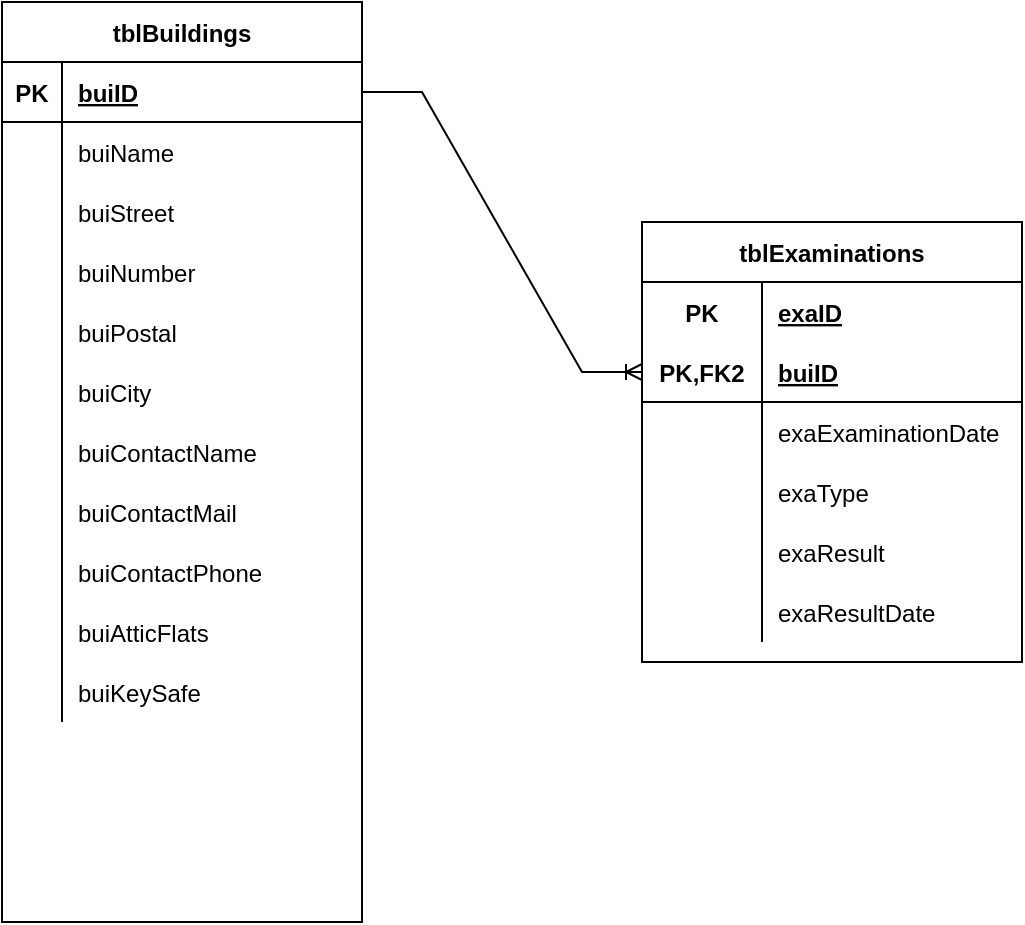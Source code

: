<mxfile version="16.4.11" type="github">
  <diagram id="t6zeuq-NGq2-c0IJc61N" name="Page-1">
    <mxGraphModel dx="2942" dy="1112" grid="1" gridSize="10" guides="1" tooltips="1" connect="1" arrows="1" fold="1" page="1" pageScale="1" pageWidth="827" pageHeight="1169" math="0" shadow="0">
      <root>
        <mxCell id="0" />
        <mxCell id="1" parent="0" />
        <mxCell id="rm3vWhqr4WqMOCRdiMF_-1" value="tblBuildings" style="shape=table;startSize=30;container=1;collapsible=1;childLayout=tableLayout;fixedRows=1;rowLines=0;fontStyle=1;align=center;resizeLast=1;" parent="1" vertex="1">
          <mxGeometry x="40" y="280" width="180" height="460" as="geometry" />
        </mxCell>
        <mxCell id="rm3vWhqr4WqMOCRdiMF_-2" value="" style="shape=tableRow;horizontal=0;startSize=0;swimlaneHead=0;swimlaneBody=0;fillColor=none;collapsible=0;dropTarget=0;points=[[0,0.5],[1,0.5]];portConstraint=eastwest;top=0;left=0;right=0;bottom=1;" parent="rm3vWhqr4WqMOCRdiMF_-1" vertex="1">
          <mxGeometry y="30" width="180" height="30" as="geometry" />
        </mxCell>
        <mxCell id="rm3vWhqr4WqMOCRdiMF_-3" value="PK" style="shape=partialRectangle;connectable=0;fillColor=none;top=0;left=0;bottom=0;right=0;fontStyle=1;overflow=hidden;" parent="rm3vWhqr4WqMOCRdiMF_-2" vertex="1">
          <mxGeometry width="30" height="30" as="geometry">
            <mxRectangle width="30" height="30" as="alternateBounds" />
          </mxGeometry>
        </mxCell>
        <mxCell id="rm3vWhqr4WqMOCRdiMF_-4" value="buiID" style="shape=partialRectangle;connectable=0;fillColor=none;top=0;left=0;bottom=0;right=0;align=left;spacingLeft=6;fontStyle=5;overflow=hidden;" parent="rm3vWhqr4WqMOCRdiMF_-2" vertex="1">
          <mxGeometry x="30" width="150" height="30" as="geometry">
            <mxRectangle width="150" height="30" as="alternateBounds" />
          </mxGeometry>
        </mxCell>
        <mxCell id="rm3vWhqr4WqMOCRdiMF_-5" value="" style="shape=tableRow;horizontal=0;startSize=0;swimlaneHead=0;swimlaneBody=0;fillColor=none;collapsible=0;dropTarget=0;points=[[0,0.5],[1,0.5]];portConstraint=eastwest;top=0;left=0;right=0;bottom=0;" parent="rm3vWhqr4WqMOCRdiMF_-1" vertex="1">
          <mxGeometry y="60" width="180" height="30" as="geometry" />
        </mxCell>
        <mxCell id="rm3vWhqr4WqMOCRdiMF_-6" value="" style="shape=partialRectangle;connectable=0;fillColor=none;top=0;left=0;bottom=0;right=0;editable=1;overflow=hidden;" parent="rm3vWhqr4WqMOCRdiMF_-5" vertex="1">
          <mxGeometry width="30" height="30" as="geometry">
            <mxRectangle width="30" height="30" as="alternateBounds" />
          </mxGeometry>
        </mxCell>
        <mxCell id="rm3vWhqr4WqMOCRdiMF_-7" value="buiName" style="shape=partialRectangle;connectable=0;fillColor=none;top=0;left=0;bottom=0;right=0;align=left;spacingLeft=6;overflow=hidden;" parent="rm3vWhqr4WqMOCRdiMF_-5" vertex="1">
          <mxGeometry x="30" width="150" height="30" as="geometry">
            <mxRectangle width="150" height="30" as="alternateBounds" />
          </mxGeometry>
        </mxCell>
        <mxCell id="rm3vWhqr4WqMOCRdiMF_-8" value="" style="shape=tableRow;horizontal=0;startSize=0;swimlaneHead=0;swimlaneBody=0;fillColor=none;collapsible=0;dropTarget=0;points=[[0,0.5],[1,0.5]];portConstraint=eastwest;top=0;left=0;right=0;bottom=0;" parent="rm3vWhqr4WqMOCRdiMF_-1" vertex="1">
          <mxGeometry y="90" width="180" height="30" as="geometry" />
        </mxCell>
        <mxCell id="rm3vWhqr4WqMOCRdiMF_-9" value="" style="shape=partialRectangle;connectable=0;fillColor=none;top=0;left=0;bottom=0;right=0;editable=1;overflow=hidden;" parent="rm3vWhqr4WqMOCRdiMF_-8" vertex="1">
          <mxGeometry width="30" height="30" as="geometry">
            <mxRectangle width="30" height="30" as="alternateBounds" />
          </mxGeometry>
        </mxCell>
        <mxCell id="rm3vWhqr4WqMOCRdiMF_-10" value="buiStreet" style="shape=partialRectangle;connectable=0;fillColor=none;top=0;left=0;bottom=0;right=0;align=left;spacingLeft=6;overflow=hidden;" parent="rm3vWhqr4WqMOCRdiMF_-8" vertex="1">
          <mxGeometry x="30" width="150" height="30" as="geometry">
            <mxRectangle width="150" height="30" as="alternateBounds" />
          </mxGeometry>
        </mxCell>
        <mxCell id="rm3vWhqr4WqMOCRdiMF_-11" value="" style="shape=tableRow;horizontal=0;startSize=0;swimlaneHead=0;swimlaneBody=0;fillColor=none;collapsible=0;dropTarget=0;points=[[0,0.5],[1,0.5]];portConstraint=eastwest;top=0;left=0;right=0;bottom=0;" parent="rm3vWhqr4WqMOCRdiMF_-1" vertex="1">
          <mxGeometry y="120" width="180" height="30" as="geometry" />
        </mxCell>
        <mxCell id="rm3vWhqr4WqMOCRdiMF_-12" value="" style="shape=partialRectangle;connectable=0;fillColor=none;top=0;left=0;bottom=0;right=0;editable=1;overflow=hidden;" parent="rm3vWhqr4WqMOCRdiMF_-11" vertex="1">
          <mxGeometry width="30" height="30" as="geometry">
            <mxRectangle width="30" height="30" as="alternateBounds" />
          </mxGeometry>
        </mxCell>
        <mxCell id="rm3vWhqr4WqMOCRdiMF_-13" value="buiNumber" style="shape=partialRectangle;connectable=0;fillColor=none;top=0;left=0;bottom=0;right=0;align=left;spacingLeft=6;overflow=hidden;" parent="rm3vWhqr4WqMOCRdiMF_-11" vertex="1">
          <mxGeometry x="30" width="150" height="30" as="geometry">
            <mxRectangle width="150" height="30" as="alternateBounds" />
          </mxGeometry>
        </mxCell>
        <mxCell id="rm3vWhqr4WqMOCRdiMF_-14" value="" style="shape=tableRow;horizontal=0;startSize=0;swimlaneHead=0;swimlaneBody=0;fillColor=none;collapsible=0;dropTarget=0;points=[[0,0.5],[1,0.5]];portConstraint=eastwest;top=0;left=0;right=0;bottom=0;" parent="rm3vWhqr4WqMOCRdiMF_-1" vertex="1">
          <mxGeometry y="150" width="180" height="30" as="geometry" />
        </mxCell>
        <mxCell id="rm3vWhqr4WqMOCRdiMF_-15" value="" style="shape=partialRectangle;connectable=0;fillColor=none;top=0;left=0;bottom=0;right=0;editable=1;overflow=hidden;" parent="rm3vWhqr4WqMOCRdiMF_-14" vertex="1">
          <mxGeometry width="30" height="30" as="geometry">
            <mxRectangle width="30" height="30" as="alternateBounds" />
          </mxGeometry>
        </mxCell>
        <mxCell id="rm3vWhqr4WqMOCRdiMF_-16" value="buiPostal" style="shape=partialRectangle;connectable=0;fillColor=none;top=0;left=0;bottom=0;right=0;align=left;spacingLeft=6;overflow=hidden;" parent="rm3vWhqr4WqMOCRdiMF_-14" vertex="1">
          <mxGeometry x="30" width="150" height="30" as="geometry">
            <mxRectangle width="150" height="30" as="alternateBounds" />
          </mxGeometry>
        </mxCell>
        <mxCell id="rm3vWhqr4WqMOCRdiMF_-17" value="" style="shape=tableRow;horizontal=0;startSize=0;swimlaneHead=0;swimlaneBody=0;fillColor=none;collapsible=0;dropTarget=0;points=[[0,0.5],[1,0.5]];portConstraint=eastwest;top=0;left=0;right=0;bottom=0;" parent="rm3vWhqr4WqMOCRdiMF_-1" vertex="1">
          <mxGeometry y="180" width="180" height="30" as="geometry" />
        </mxCell>
        <mxCell id="rm3vWhqr4WqMOCRdiMF_-18" value="" style="shape=partialRectangle;connectable=0;fillColor=none;top=0;left=0;bottom=0;right=0;editable=1;overflow=hidden;" parent="rm3vWhqr4WqMOCRdiMF_-17" vertex="1">
          <mxGeometry width="30" height="30" as="geometry">
            <mxRectangle width="30" height="30" as="alternateBounds" />
          </mxGeometry>
        </mxCell>
        <mxCell id="rm3vWhqr4WqMOCRdiMF_-19" value="buiCity" style="shape=partialRectangle;connectable=0;fillColor=none;top=0;left=0;bottom=0;right=0;align=left;spacingLeft=6;overflow=hidden;" parent="rm3vWhqr4WqMOCRdiMF_-17" vertex="1">
          <mxGeometry x="30" width="150" height="30" as="geometry">
            <mxRectangle width="150" height="30" as="alternateBounds" />
          </mxGeometry>
        </mxCell>
        <mxCell id="rm3vWhqr4WqMOCRdiMF_-39" value="" style="shape=tableRow;horizontal=0;startSize=0;swimlaneHead=0;swimlaneBody=0;fillColor=none;collapsible=0;dropTarget=0;points=[[0,0.5],[1,0.5]];portConstraint=eastwest;top=0;left=0;right=0;bottom=0;" parent="rm3vWhqr4WqMOCRdiMF_-1" vertex="1">
          <mxGeometry y="210" width="180" height="30" as="geometry" />
        </mxCell>
        <mxCell id="rm3vWhqr4WqMOCRdiMF_-40" value="" style="shape=partialRectangle;connectable=0;fillColor=none;top=0;left=0;bottom=0;right=0;editable=1;overflow=hidden;" parent="rm3vWhqr4WqMOCRdiMF_-39" vertex="1">
          <mxGeometry width="30" height="30" as="geometry">
            <mxRectangle width="30" height="30" as="alternateBounds" />
          </mxGeometry>
        </mxCell>
        <mxCell id="rm3vWhqr4WqMOCRdiMF_-41" value="buiContactName" style="shape=partialRectangle;connectable=0;fillColor=none;top=0;left=0;bottom=0;right=0;align=left;spacingLeft=6;overflow=hidden;" parent="rm3vWhqr4WqMOCRdiMF_-39" vertex="1">
          <mxGeometry x="30" width="150" height="30" as="geometry">
            <mxRectangle width="150" height="30" as="alternateBounds" />
          </mxGeometry>
        </mxCell>
        <mxCell id="rm3vWhqr4WqMOCRdiMF_-64" value="" style="shape=tableRow;horizontal=0;startSize=0;swimlaneHead=0;swimlaneBody=0;fillColor=none;collapsible=0;dropTarget=0;points=[[0,0.5],[1,0.5]];portConstraint=eastwest;top=0;left=0;right=0;bottom=0;" parent="rm3vWhqr4WqMOCRdiMF_-1" vertex="1">
          <mxGeometry y="240" width="180" height="30" as="geometry" />
        </mxCell>
        <mxCell id="rm3vWhqr4WqMOCRdiMF_-65" value="" style="shape=partialRectangle;connectable=0;fillColor=none;top=0;left=0;bottom=0;right=0;editable=1;overflow=hidden;" parent="rm3vWhqr4WqMOCRdiMF_-64" vertex="1">
          <mxGeometry width="30" height="30" as="geometry">
            <mxRectangle width="30" height="30" as="alternateBounds" />
          </mxGeometry>
        </mxCell>
        <mxCell id="rm3vWhqr4WqMOCRdiMF_-66" value="buiContactMail" style="shape=partialRectangle;connectable=0;fillColor=none;top=0;left=0;bottom=0;right=0;align=left;spacingLeft=6;overflow=hidden;" parent="rm3vWhqr4WqMOCRdiMF_-64" vertex="1">
          <mxGeometry x="30" width="150" height="30" as="geometry">
            <mxRectangle width="150" height="30" as="alternateBounds" />
          </mxGeometry>
        </mxCell>
        <mxCell id="rm3vWhqr4WqMOCRdiMF_-67" value="" style="shape=tableRow;horizontal=0;startSize=0;swimlaneHead=0;swimlaneBody=0;fillColor=none;collapsible=0;dropTarget=0;points=[[0,0.5],[1,0.5]];portConstraint=eastwest;top=0;left=0;right=0;bottom=0;" parent="rm3vWhqr4WqMOCRdiMF_-1" vertex="1">
          <mxGeometry y="270" width="180" height="30" as="geometry" />
        </mxCell>
        <mxCell id="rm3vWhqr4WqMOCRdiMF_-68" value="" style="shape=partialRectangle;connectable=0;fillColor=none;top=0;left=0;bottom=0;right=0;editable=1;overflow=hidden;" parent="rm3vWhqr4WqMOCRdiMF_-67" vertex="1">
          <mxGeometry width="30" height="30" as="geometry">
            <mxRectangle width="30" height="30" as="alternateBounds" />
          </mxGeometry>
        </mxCell>
        <mxCell id="rm3vWhqr4WqMOCRdiMF_-69" value="buiContactPhone" style="shape=partialRectangle;connectable=0;fillColor=none;top=0;left=0;bottom=0;right=0;align=left;spacingLeft=6;overflow=hidden;" parent="rm3vWhqr4WqMOCRdiMF_-67" vertex="1">
          <mxGeometry x="30" width="150" height="30" as="geometry">
            <mxRectangle width="150" height="30" as="alternateBounds" />
          </mxGeometry>
        </mxCell>
        <mxCell id="rm3vWhqr4WqMOCRdiMF_-70" value="" style="shape=tableRow;horizontal=0;startSize=0;swimlaneHead=0;swimlaneBody=0;fillColor=none;collapsible=0;dropTarget=0;points=[[0,0.5],[1,0.5]];portConstraint=eastwest;top=0;left=0;right=0;bottom=0;" parent="rm3vWhqr4WqMOCRdiMF_-1" vertex="1">
          <mxGeometry y="300" width="180" height="30" as="geometry" />
        </mxCell>
        <mxCell id="rm3vWhqr4WqMOCRdiMF_-71" value="" style="shape=partialRectangle;connectable=0;fillColor=none;top=0;left=0;bottom=0;right=0;editable=1;overflow=hidden;" parent="rm3vWhqr4WqMOCRdiMF_-70" vertex="1">
          <mxGeometry width="30" height="30" as="geometry">
            <mxRectangle width="30" height="30" as="alternateBounds" />
          </mxGeometry>
        </mxCell>
        <mxCell id="rm3vWhqr4WqMOCRdiMF_-72" value="buiAtticFlats" style="shape=partialRectangle;connectable=0;fillColor=none;top=0;left=0;bottom=0;right=0;align=left;spacingLeft=6;overflow=hidden;" parent="rm3vWhqr4WqMOCRdiMF_-70" vertex="1">
          <mxGeometry x="30" width="150" height="30" as="geometry">
            <mxRectangle width="150" height="30" as="alternateBounds" />
          </mxGeometry>
        </mxCell>
        <mxCell id="rm3vWhqr4WqMOCRdiMF_-121" value="" style="shape=tableRow;horizontal=0;startSize=0;swimlaneHead=0;swimlaneBody=0;fillColor=none;collapsible=0;dropTarget=0;points=[[0,0.5],[1,0.5]];portConstraint=eastwest;top=0;left=0;right=0;bottom=0;" parent="rm3vWhqr4WqMOCRdiMF_-1" vertex="1">
          <mxGeometry y="330" width="180" height="30" as="geometry" />
        </mxCell>
        <mxCell id="rm3vWhqr4WqMOCRdiMF_-122" value="" style="shape=partialRectangle;connectable=0;fillColor=none;top=0;left=0;bottom=0;right=0;editable=1;overflow=hidden;" parent="rm3vWhqr4WqMOCRdiMF_-121" vertex="1">
          <mxGeometry width="30" height="30" as="geometry">
            <mxRectangle width="30" height="30" as="alternateBounds" />
          </mxGeometry>
        </mxCell>
        <mxCell id="rm3vWhqr4WqMOCRdiMF_-123" value="buiKeySafe" style="shape=partialRectangle;connectable=0;fillColor=none;top=0;left=0;bottom=0;right=0;align=left;spacingLeft=6;overflow=hidden;" parent="rm3vWhqr4WqMOCRdiMF_-121" vertex="1">
          <mxGeometry x="30" width="150" height="30" as="geometry">
            <mxRectangle width="150" height="30" as="alternateBounds" />
          </mxGeometry>
        </mxCell>
        <mxCell id="rm3vWhqr4WqMOCRdiMF_-137" value="tblExaminations" style="shape=table;startSize=30;container=1;collapsible=1;childLayout=tableLayout;fixedRows=1;rowLines=0;fontStyle=1;align=center;resizeLast=1;" parent="1" vertex="1">
          <mxGeometry x="360" y="390" width="190" height="220" as="geometry" />
        </mxCell>
        <mxCell id="rm3vWhqr4WqMOCRdiMF_-138" value="" style="shape=tableRow;horizontal=0;startSize=0;swimlaneHead=0;swimlaneBody=0;fillColor=none;collapsible=0;dropTarget=0;points=[[0,0.5],[1,0.5]];portConstraint=eastwest;top=0;left=0;right=0;bottom=0;" parent="rm3vWhqr4WqMOCRdiMF_-137" vertex="1">
          <mxGeometry y="30" width="190" height="30" as="geometry" />
        </mxCell>
        <mxCell id="rm3vWhqr4WqMOCRdiMF_-139" value="PK" style="shape=partialRectangle;connectable=0;fillColor=none;top=0;left=0;bottom=0;right=0;fontStyle=1;overflow=hidden;" parent="rm3vWhqr4WqMOCRdiMF_-138" vertex="1">
          <mxGeometry width="60" height="30" as="geometry">
            <mxRectangle width="60" height="30" as="alternateBounds" />
          </mxGeometry>
        </mxCell>
        <mxCell id="rm3vWhqr4WqMOCRdiMF_-140" value="exaID" style="shape=partialRectangle;connectable=0;fillColor=none;top=0;left=0;bottom=0;right=0;align=left;spacingLeft=6;fontStyle=5;overflow=hidden;" parent="rm3vWhqr4WqMOCRdiMF_-138" vertex="1">
          <mxGeometry x="60" width="130" height="30" as="geometry">
            <mxRectangle width="130" height="30" as="alternateBounds" />
          </mxGeometry>
        </mxCell>
        <mxCell id="rm3vWhqr4WqMOCRdiMF_-141" value="" style="shape=tableRow;horizontal=0;startSize=0;swimlaneHead=0;swimlaneBody=0;fillColor=none;collapsible=0;dropTarget=0;points=[[0,0.5],[1,0.5]];portConstraint=eastwest;top=0;left=0;right=0;bottom=1;" parent="rm3vWhqr4WqMOCRdiMF_-137" vertex="1">
          <mxGeometry y="60" width="190" height="30" as="geometry" />
        </mxCell>
        <mxCell id="rm3vWhqr4WqMOCRdiMF_-142" value="PK,FK2" style="shape=partialRectangle;connectable=0;fillColor=none;top=0;left=0;bottom=0;right=0;fontStyle=1;overflow=hidden;" parent="rm3vWhqr4WqMOCRdiMF_-141" vertex="1">
          <mxGeometry width="60" height="30" as="geometry">
            <mxRectangle width="60" height="30" as="alternateBounds" />
          </mxGeometry>
        </mxCell>
        <mxCell id="rm3vWhqr4WqMOCRdiMF_-143" value="buiID" style="shape=partialRectangle;connectable=0;fillColor=none;top=0;left=0;bottom=0;right=0;align=left;spacingLeft=6;fontStyle=5;overflow=hidden;" parent="rm3vWhqr4WqMOCRdiMF_-141" vertex="1">
          <mxGeometry x="60" width="130" height="30" as="geometry">
            <mxRectangle width="130" height="30" as="alternateBounds" />
          </mxGeometry>
        </mxCell>
        <mxCell id="rm3vWhqr4WqMOCRdiMF_-144" value="" style="shape=tableRow;horizontal=0;startSize=0;swimlaneHead=0;swimlaneBody=0;fillColor=none;collapsible=0;dropTarget=0;points=[[0,0.5],[1,0.5]];portConstraint=eastwest;top=0;left=0;right=0;bottom=0;" parent="rm3vWhqr4WqMOCRdiMF_-137" vertex="1">
          <mxGeometry y="90" width="190" height="30" as="geometry" />
        </mxCell>
        <mxCell id="rm3vWhqr4WqMOCRdiMF_-145" value="" style="shape=partialRectangle;connectable=0;fillColor=none;top=0;left=0;bottom=0;right=0;editable=1;overflow=hidden;" parent="rm3vWhqr4WqMOCRdiMF_-144" vertex="1">
          <mxGeometry width="60" height="30" as="geometry">
            <mxRectangle width="60" height="30" as="alternateBounds" />
          </mxGeometry>
        </mxCell>
        <mxCell id="rm3vWhqr4WqMOCRdiMF_-146" value="exaExaminationDate" style="shape=partialRectangle;connectable=0;fillColor=none;top=0;left=0;bottom=0;right=0;align=left;spacingLeft=6;overflow=hidden;" parent="rm3vWhqr4WqMOCRdiMF_-144" vertex="1">
          <mxGeometry x="60" width="130" height="30" as="geometry">
            <mxRectangle width="130" height="30" as="alternateBounds" />
          </mxGeometry>
        </mxCell>
        <mxCell id="rm3vWhqr4WqMOCRdiMF_-147" value="" style="shape=tableRow;horizontal=0;startSize=0;swimlaneHead=0;swimlaneBody=0;fillColor=none;collapsible=0;dropTarget=0;points=[[0,0.5],[1,0.5]];portConstraint=eastwest;top=0;left=0;right=0;bottom=0;" parent="rm3vWhqr4WqMOCRdiMF_-137" vertex="1">
          <mxGeometry y="120" width="190" height="30" as="geometry" />
        </mxCell>
        <mxCell id="rm3vWhqr4WqMOCRdiMF_-148" value="" style="shape=partialRectangle;connectable=0;fillColor=none;top=0;left=0;bottom=0;right=0;editable=1;overflow=hidden;" parent="rm3vWhqr4WqMOCRdiMF_-147" vertex="1">
          <mxGeometry width="60" height="30" as="geometry">
            <mxRectangle width="60" height="30" as="alternateBounds" />
          </mxGeometry>
        </mxCell>
        <mxCell id="rm3vWhqr4WqMOCRdiMF_-149" value="exaType" style="shape=partialRectangle;connectable=0;fillColor=none;top=0;left=0;bottom=0;right=0;align=left;spacingLeft=6;overflow=hidden;" parent="rm3vWhqr4WqMOCRdiMF_-147" vertex="1">
          <mxGeometry x="60" width="130" height="30" as="geometry">
            <mxRectangle width="130" height="30" as="alternateBounds" />
          </mxGeometry>
        </mxCell>
        <mxCell id="rm3vWhqr4WqMOCRdiMF_-151" value="" style="shape=tableRow;horizontal=0;startSize=0;swimlaneHead=0;swimlaneBody=0;fillColor=none;collapsible=0;dropTarget=0;points=[[0,0.5],[1,0.5]];portConstraint=eastwest;top=0;left=0;right=0;bottom=0;" parent="rm3vWhqr4WqMOCRdiMF_-137" vertex="1">
          <mxGeometry y="150" width="190" height="30" as="geometry" />
        </mxCell>
        <mxCell id="rm3vWhqr4WqMOCRdiMF_-152" value="" style="shape=partialRectangle;connectable=0;fillColor=none;top=0;left=0;bottom=0;right=0;editable=1;overflow=hidden;" parent="rm3vWhqr4WqMOCRdiMF_-151" vertex="1">
          <mxGeometry width="60" height="30" as="geometry">
            <mxRectangle width="60" height="30" as="alternateBounds" />
          </mxGeometry>
        </mxCell>
        <mxCell id="rm3vWhqr4WqMOCRdiMF_-153" value="exaResult" style="shape=partialRectangle;connectable=0;fillColor=none;top=0;left=0;bottom=0;right=0;align=left;spacingLeft=6;overflow=hidden;" parent="rm3vWhqr4WqMOCRdiMF_-151" vertex="1">
          <mxGeometry x="60" width="130" height="30" as="geometry">
            <mxRectangle width="130" height="30" as="alternateBounds" />
          </mxGeometry>
        </mxCell>
        <mxCell id="rm3vWhqr4WqMOCRdiMF_-154" value="" style="shape=tableRow;horizontal=0;startSize=0;swimlaneHead=0;swimlaneBody=0;fillColor=none;collapsible=0;dropTarget=0;points=[[0,0.5],[1,0.5]];portConstraint=eastwest;top=0;left=0;right=0;bottom=0;" parent="rm3vWhqr4WqMOCRdiMF_-137" vertex="1">
          <mxGeometry y="180" width="190" height="30" as="geometry" />
        </mxCell>
        <mxCell id="rm3vWhqr4WqMOCRdiMF_-155" value="" style="shape=partialRectangle;connectable=0;fillColor=none;top=0;left=0;bottom=0;right=0;editable=1;overflow=hidden;" parent="rm3vWhqr4WqMOCRdiMF_-154" vertex="1">
          <mxGeometry width="60" height="30" as="geometry">
            <mxRectangle width="60" height="30" as="alternateBounds" />
          </mxGeometry>
        </mxCell>
        <mxCell id="rm3vWhqr4WqMOCRdiMF_-156" value="exaResultDate" style="shape=partialRectangle;connectable=0;fillColor=none;top=0;left=0;bottom=0;right=0;align=left;spacingLeft=6;overflow=hidden;" parent="rm3vWhqr4WqMOCRdiMF_-154" vertex="1">
          <mxGeometry x="60" width="130" height="30" as="geometry">
            <mxRectangle width="130" height="30" as="alternateBounds" />
          </mxGeometry>
        </mxCell>
        <mxCell id="rm3vWhqr4WqMOCRdiMF_-150" value="" style="edgeStyle=entityRelationEdgeStyle;fontSize=12;html=1;endArrow=ERoneToMany;rounded=0;entryX=0;entryY=0.5;entryDx=0;entryDy=0;" parent="1" source="rm3vWhqr4WqMOCRdiMF_-2" target="rm3vWhqr4WqMOCRdiMF_-141" edge="1">
          <mxGeometry width="100" height="100" relative="1" as="geometry">
            <mxPoint x="480" y="610" as="sourcePoint" />
            <mxPoint x="580" y="510" as="targetPoint" />
          </mxGeometry>
        </mxCell>
      </root>
    </mxGraphModel>
  </diagram>
</mxfile>
